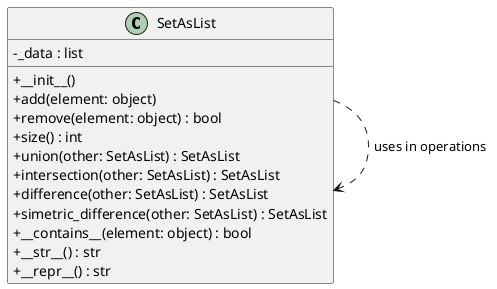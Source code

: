 @startuml
' Diagrama para la clase SetAsList

skinparam classAttributeIconSize 0
hide empty members

class SetAsList {
  - _data : list
  + __init__()
  + add(element: object)
  + remove(element: object) : bool
  + size() : int
  + union(other: SetAsList) : SetAsList
  + intersection(other: SetAsList) : SetAsList
  + difference(other: SetAsList) : SetAsList
  + simetric_difference(other: SetAsList) : SetAsList
  + __contains__(element: object) : bool
  + __str__() : str
  + __repr__() : str
}

' Relación de dependencia: La clase usa otra instancia de sí misma
' para las operaciones de conjuntos (union, intersection, etc.)
SetAsList ..> SetAsList : uses in operations

@enduml